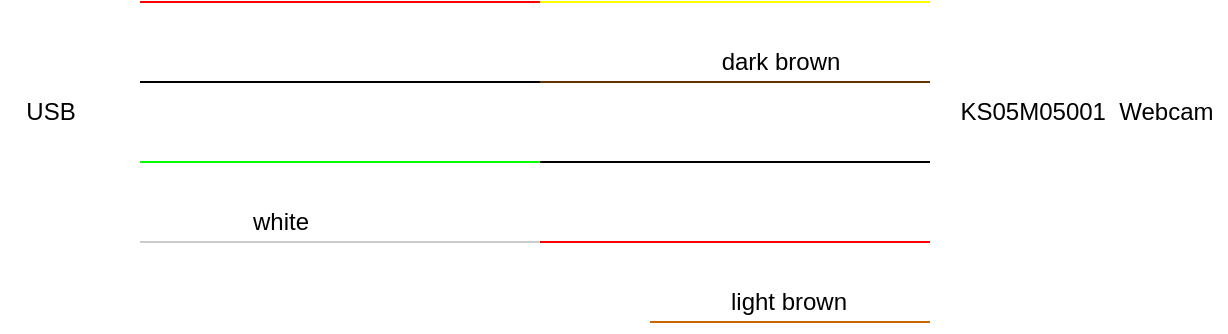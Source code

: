<mxfile>
    <diagram id="aDAZqsiUujB9NMO89ZCm" name="Page-1">
        <mxGraphModel dx="697" dy="796" grid="1" gridSize="10" guides="1" tooltips="1" connect="1" arrows="1" fold="1" page="1" pageScale="1" pageWidth="850" pageHeight="1100" math="0" shadow="0">
            <root>
                <mxCell id="0"/>
                <mxCell id="1" parent="0"/>
                <mxCell id="r-VRwInlAhkKPYtPZLt6-1" value="USB" style="text;html=1;align=center;verticalAlign=middle;resizable=0;points=[];autosize=1;strokeColor=none;fillColor=none;" parent="1" vertex="1">
                    <mxGeometry x="120" y="80" width="50" height="30" as="geometry"/>
                </mxCell>
                <mxCell id="r-VRwInlAhkKPYtPZLt6-2" value="" style="endArrow=none;html=1;rounded=0;strokeColor=#FF0000;shadow=0;" parent="1" edge="1">
                    <mxGeometry width="50" height="50" relative="1" as="geometry">
                        <mxPoint x="190" y="40" as="sourcePoint"/>
                        <mxPoint x="390" y="40" as="targetPoint"/>
                    </mxGeometry>
                </mxCell>
                <mxCell id="r-VRwInlAhkKPYtPZLt6-3" value="" style="endArrow=none;html=1;rounded=0;shadow=0;" parent="1" edge="1">
                    <mxGeometry width="50" height="50" relative="1" as="geometry">
                        <mxPoint x="190" y="80" as="sourcePoint"/>
                        <mxPoint x="390" y="80" as="targetPoint"/>
                    </mxGeometry>
                </mxCell>
                <mxCell id="r-VRwInlAhkKPYtPZLt6-4" value="" style="endArrow=none;html=1;rounded=0;strokeColor=#00FF00;shadow=0;" parent="1" edge="1">
                    <mxGeometry width="50" height="50" relative="1" as="geometry">
                        <mxPoint x="190" y="120" as="sourcePoint"/>
                        <mxPoint x="390" y="120" as="targetPoint"/>
                    </mxGeometry>
                </mxCell>
                <mxCell id="r-VRwInlAhkKPYtPZLt6-5" value="" style="endArrow=none;html=1;rounded=0;strokeColor=#CCCCCC;shadow=0;sketch=0;" parent="1" edge="1">
                    <mxGeometry width="50" height="50" relative="1" as="geometry">
                        <mxPoint x="190" y="160" as="sourcePoint"/>
                        <mxPoint x="390" y="160" as="targetPoint"/>
                    </mxGeometry>
                </mxCell>
                <mxCell id="r-VRwInlAhkKPYtPZLt6-6" value="" style="endArrow=none;html=1;rounded=0;strokeColor=#FFFF00;shadow=0;" parent="1" edge="1">
                    <mxGeometry width="50" height="50" relative="1" as="geometry">
                        <mxPoint x="390" y="40" as="sourcePoint"/>
                        <mxPoint x="585" y="40" as="targetPoint"/>
                    </mxGeometry>
                </mxCell>
                <mxCell id="r-VRwInlAhkKPYtPZLt6-7" value="" style="endArrow=none;html=1;rounded=0;strokeColor=#663300;shadow=0;" parent="1" edge="1">
                    <mxGeometry width="50" height="50" relative="1" as="geometry">
                        <mxPoint x="390" y="80" as="sourcePoint"/>
                        <mxPoint x="585" y="80" as="targetPoint"/>
                    </mxGeometry>
                </mxCell>
                <mxCell id="r-VRwInlAhkKPYtPZLt6-8" value="" style="endArrow=none;html=1;rounded=0;strokeColor=#000000;shadow=0;" parent="1" edge="1">
                    <mxGeometry width="50" height="50" relative="1" as="geometry">
                        <mxPoint x="390" y="120" as="sourcePoint"/>
                        <mxPoint x="585" y="120" as="targetPoint"/>
                    </mxGeometry>
                </mxCell>
                <mxCell id="r-VRwInlAhkKPYtPZLt6-9" value="" style="endArrow=none;html=1;rounded=0;strokeColor=#FF0000;shadow=0;" parent="1" edge="1">
                    <mxGeometry width="50" height="50" relative="1" as="geometry">
                        <mxPoint x="390" y="160" as="sourcePoint"/>
                        <mxPoint x="585" y="160" as="targetPoint"/>
                    </mxGeometry>
                </mxCell>
                <mxCell id="r-VRwInlAhkKPYtPZLt6-11" value="" style="endArrow=none;html=1;rounded=0;strokeColor=#CC6600;shadow=0;" parent="1" edge="1">
                    <mxGeometry width="50" height="50" relative="1" as="geometry">
                        <mxPoint x="445" y="200" as="sourcePoint"/>
                        <mxPoint x="585" y="200" as="targetPoint"/>
                    </mxGeometry>
                </mxCell>
                <mxCell id="r-VRwInlAhkKPYtPZLt6-12" value="KS05M05001&amp;nbsp; Webcam" style="text;html=1;align=center;verticalAlign=middle;resizable=0;points=[];autosize=1;strokeColor=none;fillColor=none;" parent="1" vertex="1">
                    <mxGeometry x="593" y="85" width="140" height="20" as="geometry"/>
                </mxCell>
                <mxCell id="6XloEQ91ZsAWJRgqMOj5-1" value="white" style="text;html=1;align=center;verticalAlign=middle;resizable=0;points=[];autosize=1;strokeColor=none;fillColor=none;shadow=0;" parent="1" vertex="1">
                    <mxGeometry x="235" y="135" width="50" height="30" as="geometry"/>
                </mxCell>
                <mxCell id="6XloEQ91ZsAWJRgqMOj5-2" value="dark brown" style="text;html=1;align=center;verticalAlign=middle;resizable=0;points=[];autosize=1;strokeColor=none;fillColor=none;shadow=0;" parent="1" vertex="1">
                    <mxGeometry x="470" y="55" width="80" height="30" as="geometry"/>
                </mxCell>
                <mxCell id="6XloEQ91ZsAWJRgqMOj5-3" value="light brown" style="text;html=1;align=center;verticalAlign=middle;resizable=0;points=[];autosize=1;strokeColor=none;fillColor=none;shadow=0;" parent="1" vertex="1">
                    <mxGeometry x="474" y="175" width="80" height="30" as="geometry"/>
                </mxCell>
            </root>
        </mxGraphModel>
    </diagram>
</mxfile>